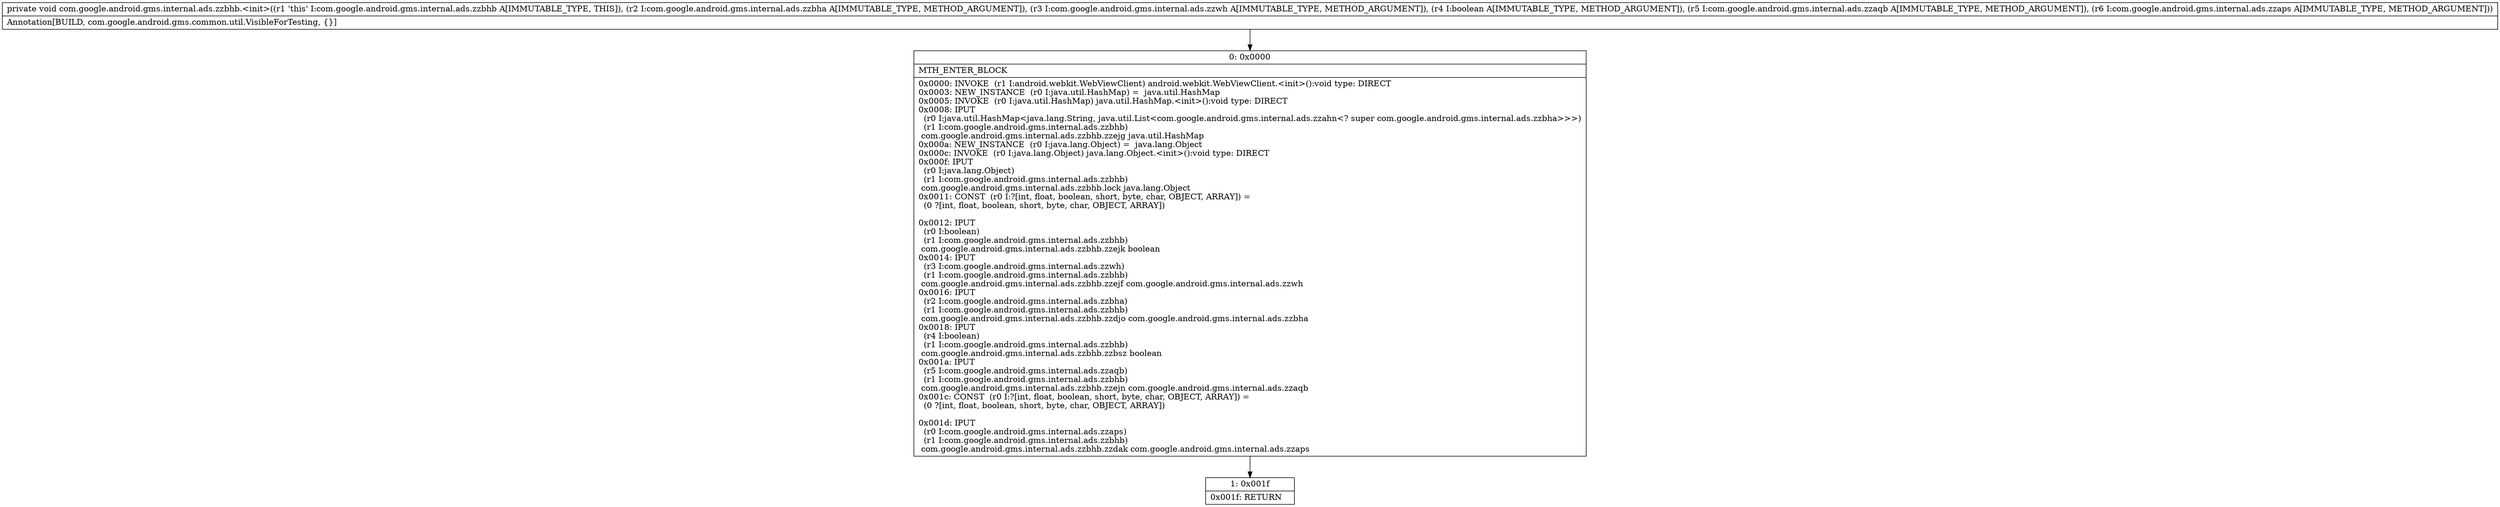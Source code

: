 digraph "CFG forcom.google.android.gms.internal.ads.zzbhb.\<init\>(Lcom\/google\/android\/gms\/internal\/ads\/zzbha;Lcom\/google\/android\/gms\/internal\/ads\/zzwh;ZLcom\/google\/android\/gms\/internal\/ads\/zzaqb;Lcom\/google\/android\/gms\/internal\/ads\/zzaps;)V" {
Node_0 [shape=record,label="{0\:\ 0x0000|MTH_ENTER_BLOCK\l|0x0000: INVOKE  (r1 I:android.webkit.WebViewClient) android.webkit.WebViewClient.\<init\>():void type: DIRECT \l0x0003: NEW_INSTANCE  (r0 I:java.util.HashMap) =  java.util.HashMap \l0x0005: INVOKE  (r0 I:java.util.HashMap) java.util.HashMap.\<init\>():void type: DIRECT \l0x0008: IPUT  \l  (r0 I:java.util.HashMap\<java.lang.String, java.util.List\<com.google.android.gms.internal.ads.zzahn\<? super com.google.android.gms.internal.ads.zzbha\>\>\>)\l  (r1 I:com.google.android.gms.internal.ads.zzbhb)\l com.google.android.gms.internal.ads.zzbhb.zzejg java.util.HashMap \l0x000a: NEW_INSTANCE  (r0 I:java.lang.Object) =  java.lang.Object \l0x000c: INVOKE  (r0 I:java.lang.Object) java.lang.Object.\<init\>():void type: DIRECT \l0x000f: IPUT  \l  (r0 I:java.lang.Object)\l  (r1 I:com.google.android.gms.internal.ads.zzbhb)\l com.google.android.gms.internal.ads.zzbhb.lock java.lang.Object \l0x0011: CONST  (r0 I:?[int, float, boolean, short, byte, char, OBJECT, ARRAY]) = \l  (0 ?[int, float, boolean, short, byte, char, OBJECT, ARRAY])\l \l0x0012: IPUT  \l  (r0 I:boolean)\l  (r1 I:com.google.android.gms.internal.ads.zzbhb)\l com.google.android.gms.internal.ads.zzbhb.zzejk boolean \l0x0014: IPUT  \l  (r3 I:com.google.android.gms.internal.ads.zzwh)\l  (r1 I:com.google.android.gms.internal.ads.zzbhb)\l com.google.android.gms.internal.ads.zzbhb.zzejf com.google.android.gms.internal.ads.zzwh \l0x0016: IPUT  \l  (r2 I:com.google.android.gms.internal.ads.zzbha)\l  (r1 I:com.google.android.gms.internal.ads.zzbhb)\l com.google.android.gms.internal.ads.zzbhb.zzdjo com.google.android.gms.internal.ads.zzbha \l0x0018: IPUT  \l  (r4 I:boolean)\l  (r1 I:com.google.android.gms.internal.ads.zzbhb)\l com.google.android.gms.internal.ads.zzbhb.zzbsz boolean \l0x001a: IPUT  \l  (r5 I:com.google.android.gms.internal.ads.zzaqb)\l  (r1 I:com.google.android.gms.internal.ads.zzbhb)\l com.google.android.gms.internal.ads.zzbhb.zzejn com.google.android.gms.internal.ads.zzaqb \l0x001c: CONST  (r0 I:?[int, float, boolean, short, byte, char, OBJECT, ARRAY]) = \l  (0 ?[int, float, boolean, short, byte, char, OBJECT, ARRAY])\l \l0x001d: IPUT  \l  (r0 I:com.google.android.gms.internal.ads.zzaps)\l  (r1 I:com.google.android.gms.internal.ads.zzbhb)\l com.google.android.gms.internal.ads.zzbhb.zzdak com.google.android.gms.internal.ads.zzaps \l}"];
Node_1 [shape=record,label="{1\:\ 0x001f|0x001f: RETURN   \l}"];
MethodNode[shape=record,label="{private void com.google.android.gms.internal.ads.zzbhb.\<init\>((r1 'this' I:com.google.android.gms.internal.ads.zzbhb A[IMMUTABLE_TYPE, THIS]), (r2 I:com.google.android.gms.internal.ads.zzbha A[IMMUTABLE_TYPE, METHOD_ARGUMENT]), (r3 I:com.google.android.gms.internal.ads.zzwh A[IMMUTABLE_TYPE, METHOD_ARGUMENT]), (r4 I:boolean A[IMMUTABLE_TYPE, METHOD_ARGUMENT]), (r5 I:com.google.android.gms.internal.ads.zzaqb A[IMMUTABLE_TYPE, METHOD_ARGUMENT]), (r6 I:com.google.android.gms.internal.ads.zzaps A[IMMUTABLE_TYPE, METHOD_ARGUMENT]))  | Annotation[BUILD, com.google.android.gms.common.util.VisibleForTesting, \{\}]\l}"];
MethodNode -> Node_0;
Node_0 -> Node_1;
}

